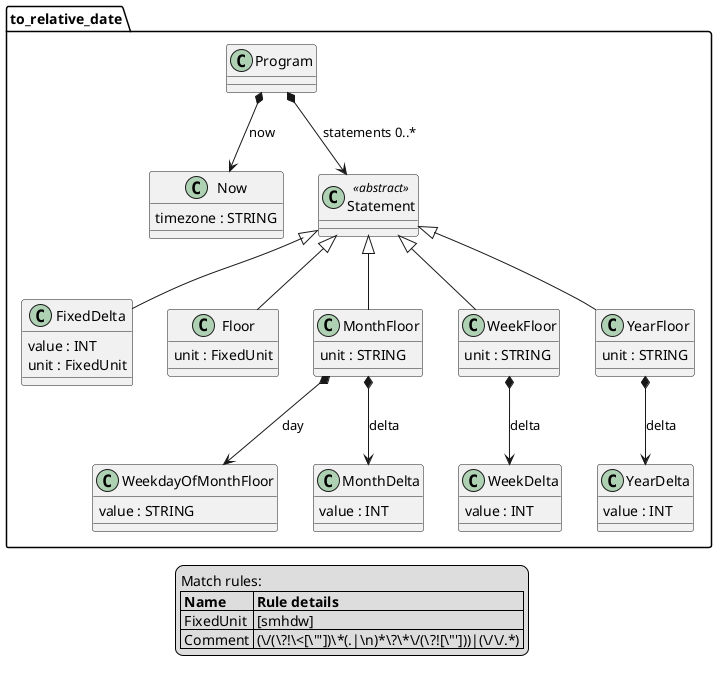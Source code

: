 @startuml
set namespaceSeparator .


class to_relative_date.Program  {
}


class to_relative_date.Now  {
  timezone : STRING
}


class to_relative_date.Statement <<abstract>> {
}


class to_relative_date.FixedDelta  {
  value : INT
  unit : FixedUnit
}


class to_relative_date.Floor  {
  unit : FixedUnit
}


class to_relative_date.WeekdayOfMonthFloor  {
  value : STRING
}


class to_relative_date.MonthDelta  {
  value : INT
}


class to_relative_date.MonthFloor  {
  unit : STRING
}


class to_relative_date.WeekDelta  {
  value : INT
}


class to_relative_date.WeekFloor  {
  unit : STRING
}


class to_relative_date.YearDelta  {
  value : INT
}


class to_relative_date.YearFloor  {
  unit : STRING
}


to_relative_date.Program *--> to_relative_date.Now: now
to_relative_date.Program *--> to_relative_date.Statement: statements 0..*
to_relative_date.Statement <|-- to_relative_date.MonthFloor
to_relative_date.Statement <|-- to_relative_date.WeekFloor
to_relative_date.Statement <|-- to_relative_date.YearFloor
to_relative_date.Statement <|-- to_relative_date.FixedDelta
to_relative_date.Statement <|-- to_relative_date.Floor
to_relative_date.MonthFloor *--> to_relative_date.MonthDelta: delta
to_relative_date.MonthFloor *--> to_relative_date.WeekdayOfMonthFloor: day
to_relative_date.WeekFloor *--> to_relative_date.WeekDelta: delta
to_relative_date.YearFloor *--> to_relative_date.YearDelta: delta

legend
  Match rules:
  |= Name  |= Rule details |
  | FixedUnit | [smhdw] |
  | Comment | (\\/(\?!\<[\"'])\\*(.\|\\n)*\?\\*\\/(\?![\"']))\|(\\/\\/.*) |
end legend

@enduml
